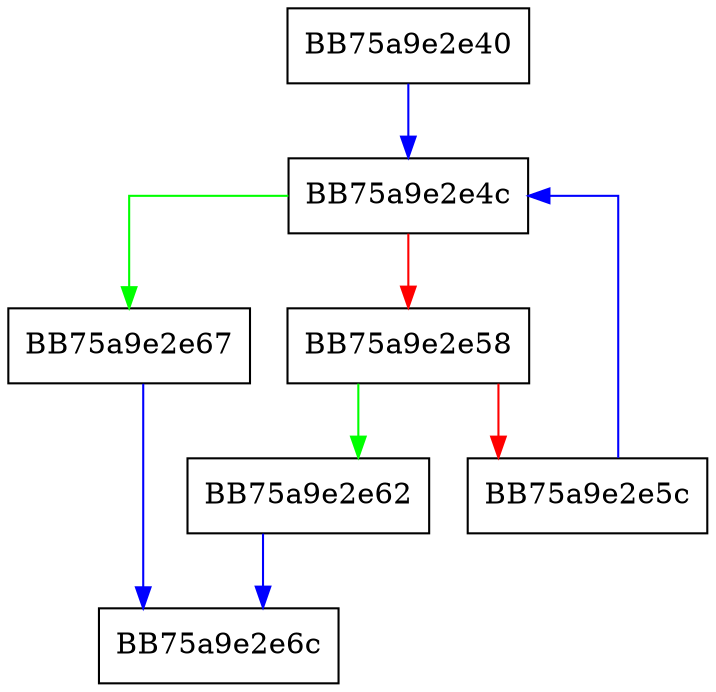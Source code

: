 digraph error_info {
  node [shape="box"];
  graph [splines=ortho];
  BB75a9e2e40 -> BB75a9e2e4c [color="blue"];
  BB75a9e2e4c -> BB75a9e2e67 [color="green"];
  BB75a9e2e4c -> BB75a9e2e58 [color="red"];
  BB75a9e2e58 -> BB75a9e2e62 [color="green"];
  BB75a9e2e58 -> BB75a9e2e5c [color="red"];
  BB75a9e2e5c -> BB75a9e2e4c [color="blue"];
  BB75a9e2e62 -> BB75a9e2e6c [color="blue"];
  BB75a9e2e67 -> BB75a9e2e6c [color="blue"];
}
